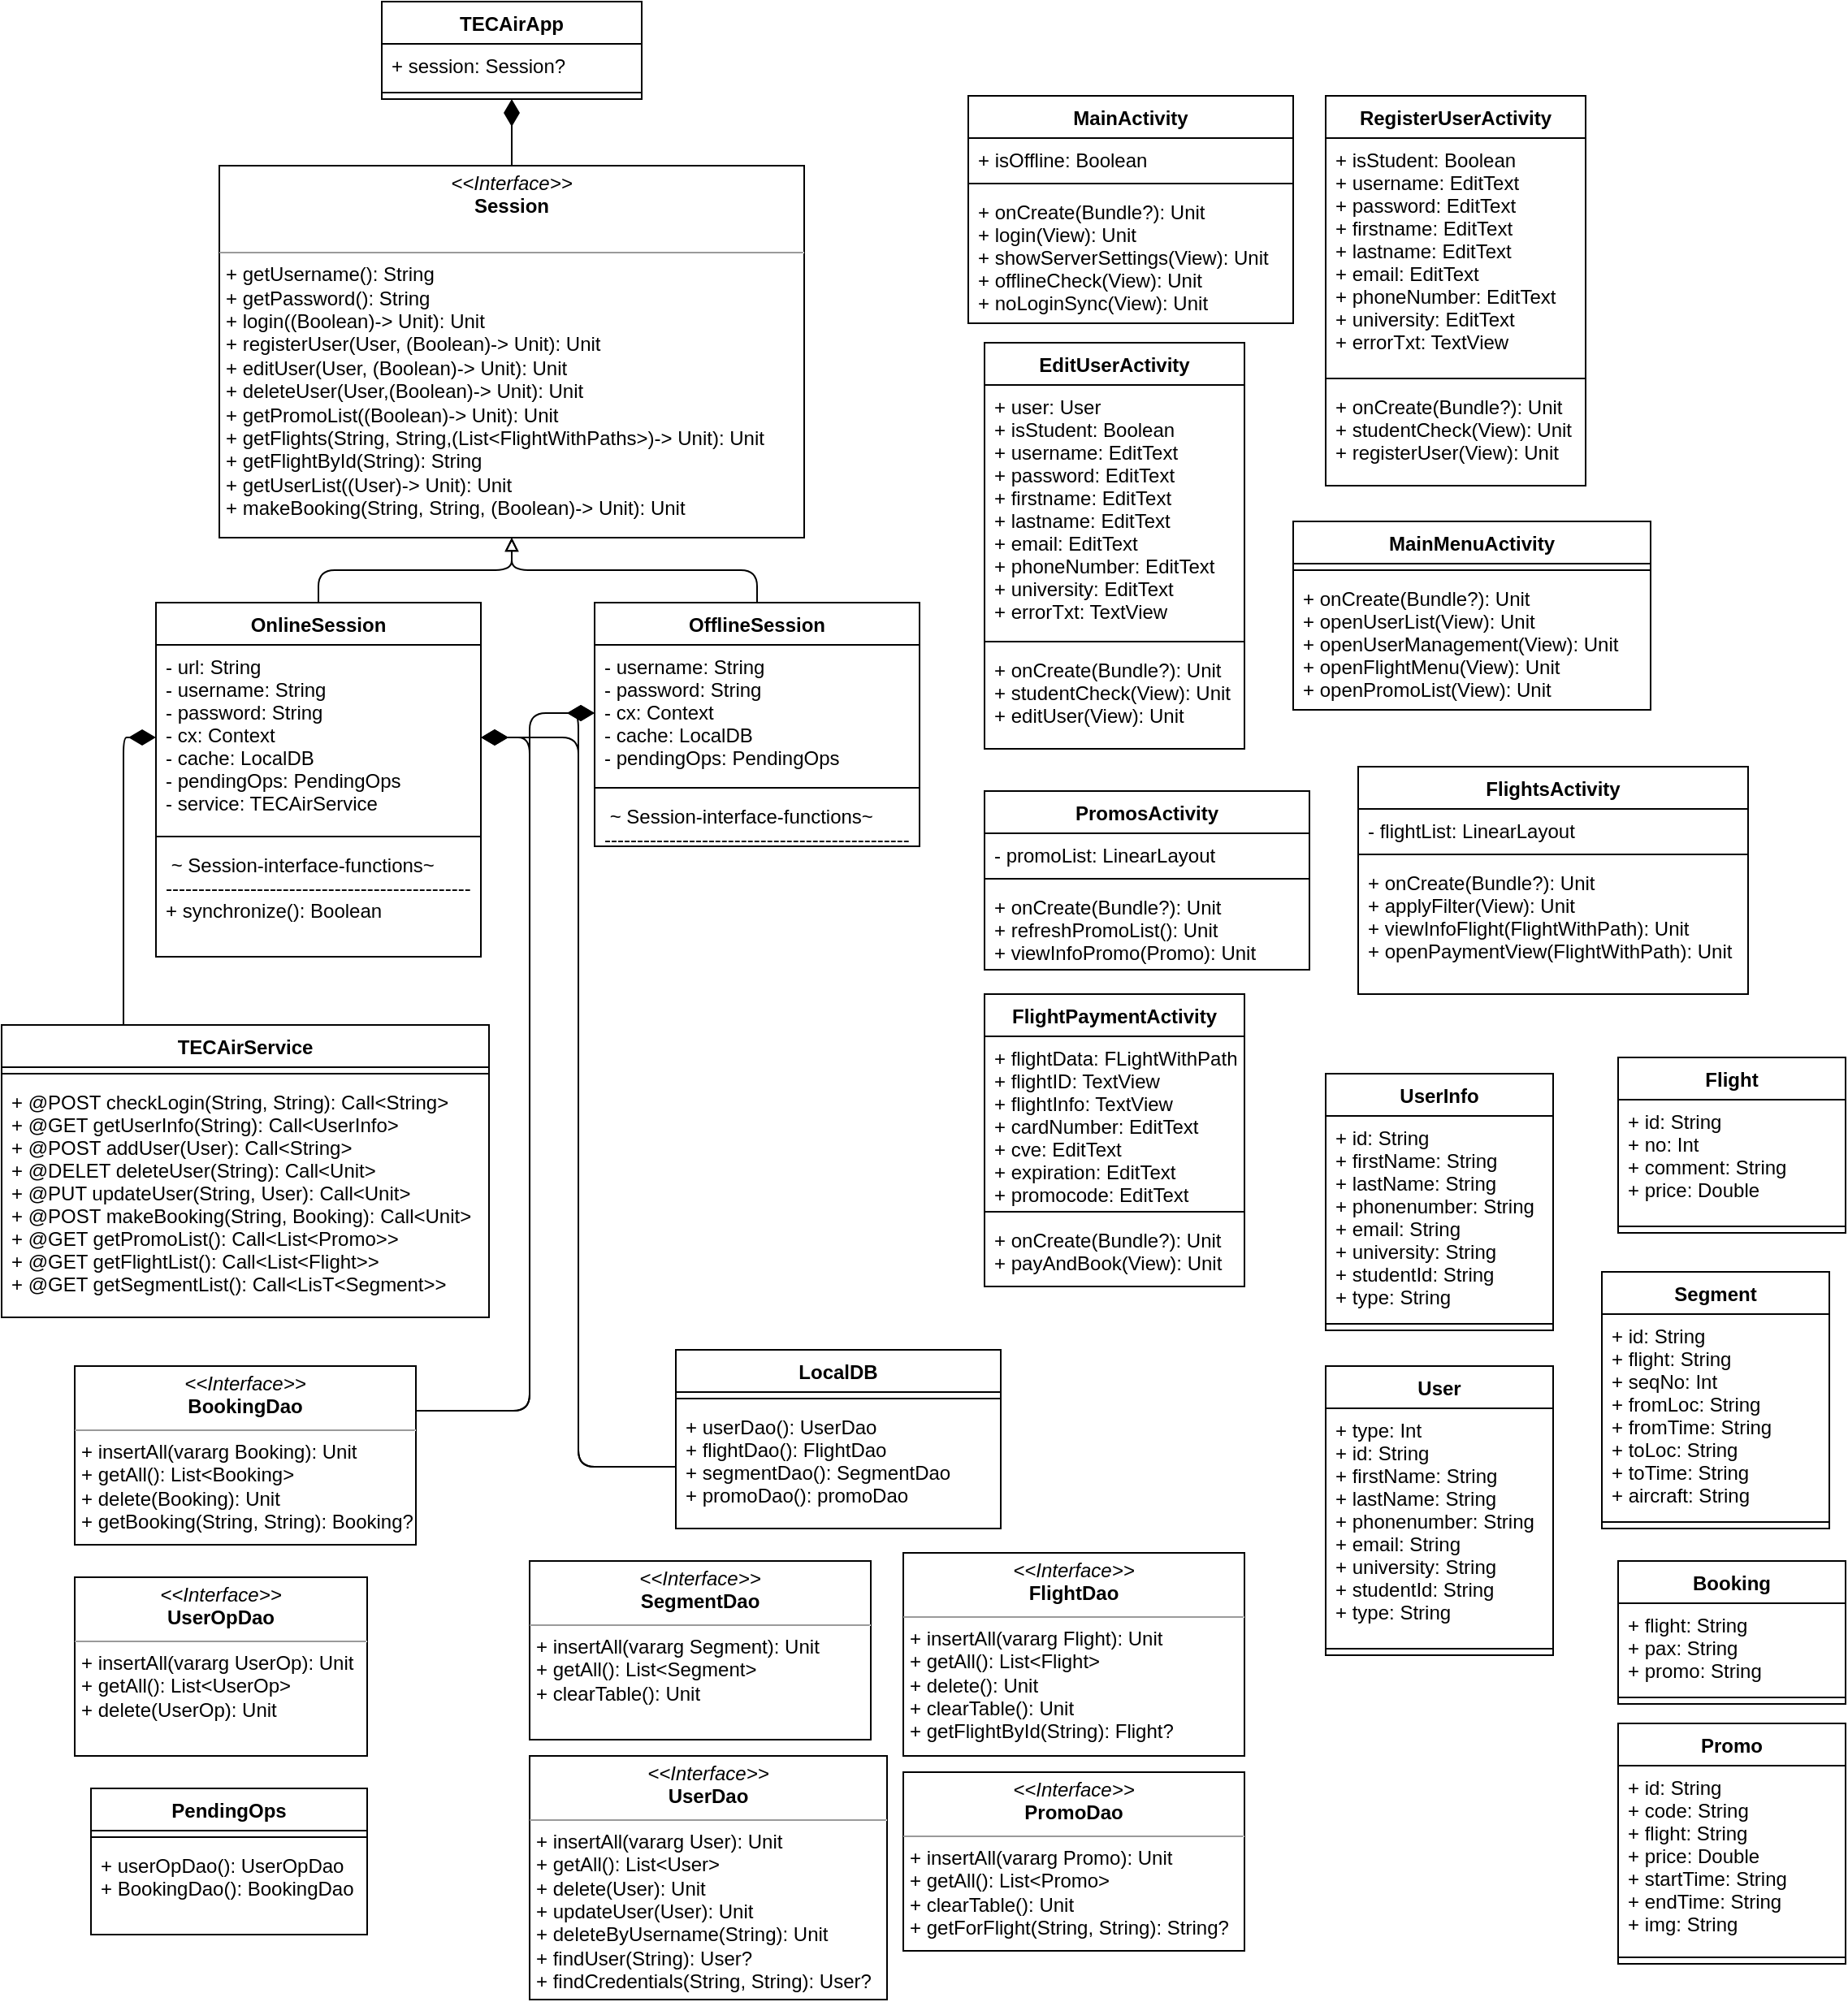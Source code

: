 <mxfile>
    <diagram id="_88kWPWqpQZZdhZzlxmD" name="Page-1">
        <mxGraphModel dx="1965" dy="1173" grid="1" gridSize="10" guides="1" tooltips="1" connect="1" arrows="1" fold="1" page="1" pageScale="1" pageWidth="850" pageHeight="1100" math="0" shadow="0">
            <root>
                <mxCell id="0"/>
                <mxCell id="1" parent="0"/>
                <mxCell id="114" style="edgeStyle=orthogonalEdgeStyle;html=1;exitX=0.5;exitY=0;exitDx=0;exitDy=0;entryX=0.5;entryY=1;entryDx=0;entryDy=0;endArrow=diamondThin;endFill=1;endSize=14;" edge="1" parent="1" source="3" target="44">
                    <mxGeometry relative="1" as="geometry"/>
                </mxCell>
                <mxCell id="3" value="&lt;p style=&quot;margin: 0px ; margin-top: 4px ; text-align: center&quot;&gt;&lt;i&gt;&amp;lt;&amp;lt;Interface&amp;gt;&amp;gt;&lt;/i&gt;&lt;br&gt;&lt;b&gt;Session&lt;/b&gt;&lt;/p&gt;&lt;p style=&quot;margin: 0px ; margin-left: 4px&quot;&gt;&lt;br&gt;&lt;/p&gt;&lt;hr size=&quot;1&quot;&gt;&lt;p style=&quot;margin: 0px ; margin-left: 4px&quot;&gt;+ getUsername(): String&lt;br&gt;+ getPassword(): String&lt;/p&gt;&lt;p style=&quot;margin: 0px ; margin-left: 4px&quot;&gt;+ login((Boolean)-&amp;gt; Unit): Unit&lt;br&gt;&lt;/p&gt;&lt;p style=&quot;margin: 0px ; margin-left: 4px&quot;&gt;+ registerUser(User, (Boolean)-&amp;gt; Unit): Unit&lt;/p&gt;&lt;p style=&quot;margin: 0px ; margin-left: 4px&quot;&gt;+ editUser(User, (Boolean)-&amp;gt; Unit): Unit&lt;br&gt;&lt;/p&gt;&lt;p style=&quot;margin: 0px ; margin-left: 4px&quot;&gt;+ deleteUser(User,(Boolean)-&amp;gt; Unit): Unit&lt;br&gt;&lt;/p&gt;&lt;p style=&quot;margin: 0px ; margin-left: 4px&quot;&gt;+ getPromoList((Boolean)-&amp;gt; Unit): Unit&lt;br&gt;&lt;/p&gt;&lt;p style=&quot;margin: 0px ; margin-left: 4px&quot;&gt;+ getFlights(String, String,(List&amp;lt;FlightWithPaths&amp;gt;)-&amp;gt; Unit): Unit&lt;br&gt;&lt;/p&gt;&lt;p style=&quot;margin: 0px ; margin-left: 4px&quot;&gt;+ getFlightById(String): String&lt;br&gt;&lt;/p&gt;&lt;p style=&quot;margin: 0px ; margin-left: 4px&quot;&gt;+ getUserList((User)-&amp;gt; Unit): Unit&lt;br&gt;&lt;/p&gt;&lt;p style=&quot;margin: 0px ; margin-left: 4px&quot;&gt;+ makeBooking(String, String, (Boolean)-&amp;gt; Unit): Unit&lt;/p&gt;" style="verticalAlign=top;align=left;overflow=fill;fontSize=12;fontFamily=Helvetica;html=1;" vertex="1" parent="1">
                    <mxGeometry x="249" y="191" width="360" height="229" as="geometry"/>
                </mxCell>
                <mxCell id="112" style="edgeStyle=orthogonalEdgeStyle;html=1;exitX=0.5;exitY=0;exitDx=0;exitDy=0;entryX=0.5;entryY=1;entryDx=0;entryDy=0;endArrow=block;endFill=0;" edge="1" parent="1" source="8" target="3">
                    <mxGeometry relative="1" as="geometry"/>
                </mxCell>
                <mxCell id="8" value="OnlineSession" style="swimlane;fontStyle=1;align=center;verticalAlign=top;childLayout=stackLayout;horizontal=1;startSize=26;horizontalStack=0;resizeParent=1;resizeParentMax=0;resizeLast=0;collapsible=1;marginBottom=0;" vertex="1" parent="1">
                    <mxGeometry x="210" y="460" width="200" height="218" as="geometry"/>
                </mxCell>
                <mxCell id="9" value="- url: String&#10;- username: String&#10;- password: String&#10;- cx: Context &#10;- cache: LocalDB&#10;- pendingOps: PendingOps&#10;- service: TECAirService" style="text;strokeColor=none;fillColor=none;align=left;verticalAlign=top;spacingLeft=4;spacingRight=4;overflow=hidden;rotatable=0;points=[[0,0.5],[1,0.5]];portConstraint=eastwest;" vertex="1" parent="8">
                    <mxGeometry y="26" width="200" height="114" as="geometry"/>
                </mxCell>
                <mxCell id="10" value="" style="line;strokeWidth=1;fillColor=none;align=left;verticalAlign=middle;spacingTop=-1;spacingLeft=3;spacingRight=3;rotatable=0;labelPosition=right;points=[];portConstraint=eastwest;" vertex="1" parent="8">
                    <mxGeometry y="140" width="200" height="8" as="geometry"/>
                </mxCell>
                <mxCell id="11" value=" ~ Session-interface-functions~&#10;----------------------------------------------- &#10;+ synchronize(): Boolean" style="text;strokeColor=none;fillColor=none;align=left;verticalAlign=top;spacingLeft=4;spacingRight=4;overflow=hidden;rotatable=0;points=[[0,0.5],[1,0.5]];portConstraint=eastwest;" vertex="1" parent="8">
                    <mxGeometry y="148" width="200" height="70" as="geometry"/>
                </mxCell>
                <mxCell id="113" style="edgeStyle=orthogonalEdgeStyle;html=1;exitX=0.5;exitY=0;exitDx=0;exitDy=0;entryX=0.5;entryY=1;entryDx=0;entryDy=0;endArrow=block;endFill=0;" edge="1" parent="1" source="12" target="3">
                    <mxGeometry relative="1" as="geometry"/>
                </mxCell>
                <mxCell id="12" value="OfflineSession" style="swimlane;fontStyle=1;align=center;verticalAlign=top;childLayout=stackLayout;horizontal=1;startSize=26;horizontalStack=0;resizeParent=1;resizeParentMax=0;resizeLast=0;collapsible=1;marginBottom=0;" vertex="1" parent="1">
                    <mxGeometry x="480" y="460" width="200" height="150" as="geometry"/>
                </mxCell>
                <mxCell id="13" value="- username: String&#10;- password: String&#10;- cx: Context &#10;- cache: LocalDB&#10;- pendingOps: PendingOps" style="text;strokeColor=none;fillColor=none;align=left;verticalAlign=top;spacingLeft=4;spacingRight=4;overflow=hidden;rotatable=0;points=[[0,0.5],[1,0.5]];portConstraint=eastwest;" vertex="1" parent="12">
                    <mxGeometry y="26" width="200" height="84" as="geometry"/>
                </mxCell>
                <mxCell id="14" value="" style="line;strokeWidth=1;fillColor=none;align=left;verticalAlign=middle;spacingTop=-1;spacingLeft=3;spacingRight=3;rotatable=0;labelPosition=right;points=[];portConstraint=eastwest;" vertex="1" parent="12">
                    <mxGeometry y="110" width="200" height="8" as="geometry"/>
                </mxCell>
                <mxCell id="15" value=" ~ Session-interface-functions~&#10;----------------------------------------------- " style="text;strokeColor=none;fillColor=none;align=left;verticalAlign=top;spacingLeft=4;spacingRight=4;overflow=hidden;rotatable=0;points=[[0,0.5],[1,0.5]];portConstraint=eastwest;" vertex="1" parent="12">
                    <mxGeometry y="118" width="200" height="32" as="geometry"/>
                </mxCell>
                <mxCell id="16" value="EditUserActivity" style="swimlane;fontStyle=1;align=center;verticalAlign=top;childLayout=stackLayout;horizontal=1;startSize=26;horizontalStack=0;resizeParent=1;resizeParentMax=0;resizeLast=0;collapsible=1;marginBottom=0;" vertex="1" parent="1">
                    <mxGeometry x="720" y="300" width="160" height="250" as="geometry"/>
                </mxCell>
                <mxCell id="17" value="+ user: User&#10;+ isStudent: Boolean&#10;+ username: EditText&#10;+ password: EditText&#10;+ firstname: EditText&#10;+ lastname: EditText&#10;+ email: EditText&#10;+ phoneNumber: EditText&#10;+ university: EditText&#10;+ errorTxt: TextView" style="text;strokeColor=none;fillColor=none;align=left;verticalAlign=top;spacingLeft=4;spacingRight=4;overflow=hidden;rotatable=0;points=[[0,0.5],[1,0.5]];portConstraint=eastwest;" vertex="1" parent="16">
                    <mxGeometry y="26" width="160" height="154" as="geometry"/>
                </mxCell>
                <mxCell id="18" value="" style="line;strokeWidth=1;fillColor=none;align=left;verticalAlign=middle;spacingTop=-1;spacingLeft=3;spacingRight=3;rotatable=0;labelPosition=right;points=[];portConstraint=eastwest;" vertex="1" parent="16">
                    <mxGeometry y="180" width="160" height="8" as="geometry"/>
                </mxCell>
                <mxCell id="19" value="+ onCreate(Bundle?): Unit&#10;+ studentCheck(View): Unit&#10;+ editUser(View): Unit" style="text;strokeColor=none;fillColor=none;align=left;verticalAlign=top;spacingLeft=4;spacingRight=4;overflow=hidden;rotatable=0;points=[[0,0.5],[1,0.5]];portConstraint=eastwest;" vertex="1" parent="16">
                    <mxGeometry y="188" width="160" height="62" as="geometry"/>
                </mxCell>
                <mxCell id="20" value="RegisterUserActivity" style="swimlane;fontStyle=1;align=center;verticalAlign=top;childLayout=stackLayout;horizontal=1;startSize=26;horizontalStack=0;resizeParent=1;resizeParentMax=0;resizeLast=0;collapsible=1;marginBottom=0;" vertex="1" parent="1">
                    <mxGeometry x="930" y="148" width="160" height="240" as="geometry"/>
                </mxCell>
                <mxCell id="21" value="+ isStudent: Boolean&#10;+ username: EditText&#10;+ password: EditText&#10;+ firstname: EditText&#10;+ lastname: EditText&#10;+ email: EditText&#10;+ phoneNumber: EditText&#10;+ university: EditText&#10;+ errorTxt: TextView" style="text;strokeColor=none;fillColor=none;align=left;verticalAlign=top;spacingLeft=4;spacingRight=4;overflow=hidden;rotatable=0;points=[[0,0.5],[1,0.5]];portConstraint=eastwest;" vertex="1" parent="20">
                    <mxGeometry y="26" width="160" height="144" as="geometry"/>
                </mxCell>
                <mxCell id="22" value="" style="line;strokeWidth=1;fillColor=none;align=left;verticalAlign=middle;spacingTop=-1;spacingLeft=3;spacingRight=3;rotatable=0;labelPosition=right;points=[];portConstraint=eastwest;" vertex="1" parent="20">
                    <mxGeometry y="170" width="160" height="8" as="geometry"/>
                </mxCell>
                <mxCell id="23" value="+ onCreate(Bundle?): Unit&#10;+ studentCheck(View): Unit&#10;+ registerUser(View): Unit" style="text;strokeColor=none;fillColor=none;align=left;verticalAlign=top;spacingLeft=4;spacingRight=4;overflow=hidden;rotatable=0;points=[[0,0.5],[1,0.5]];portConstraint=eastwest;" vertex="1" parent="20">
                    <mxGeometry y="178" width="160" height="62" as="geometry"/>
                </mxCell>
                <mxCell id="24" value="MainActivity" style="swimlane;fontStyle=1;align=center;verticalAlign=top;childLayout=stackLayout;horizontal=1;startSize=26;horizontalStack=0;resizeParent=1;resizeParentMax=0;resizeLast=0;collapsible=1;marginBottom=0;" vertex="1" parent="1">
                    <mxGeometry x="710" y="148" width="200" height="140" as="geometry"/>
                </mxCell>
                <mxCell id="25" value="+ isOffline: Boolean" style="text;strokeColor=none;fillColor=none;align=left;verticalAlign=top;spacingLeft=4;spacingRight=4;overflow=hidden;rotatable=0;points=[[0,0.5],[1,0.5]];portConstraint=eastwest;" vertex="1" parent="24">
                    <mxGeometry y="26" width="200" height="24" as="geometry"/>
                </mxCell>
                <mxCell id="26" value="" style="line;strokeWidth=1;fillColor=none;align=left;verticalAlign=middle;spacingTop=-1;spacingLeft=3;spacingRight=3;rotatable=0;labelPosition=right;points=[];portConstraint=eastwest;" vertex="1" parent="24">
                    <mxGeometry y="50" width="200" height="8" as="geometry"/>
                </mxCell>
                <mxCell id="27" value="+ onCreate(Bundle?): Unit&#10;+ login(View): Unit&#10;+ showServerSettings(View): Unit&#10;+ offlineCheck(View): Unit&#10;+ noLoginSync(View): Unit" style="text;strokeColor=none;fillColor=none;align=left;verticalAlign=top;spacingLeft=4;spacingRight=4;overflow=hidden;rotatable=0;points=[[0,0.5],[1,0.5]];portConstraint=eastwest;" vertex="1" parent="24">
                    <mxGeometry y="58" width="200" height="82" as="geometry"/>
                </mxCell>
                <mxCell id="28" value="MainMenuActivity" style="swimlane;fontStyle=1;align=center;verticalAlign=top;childLayout=stackLayout;horizontal=1;startSize=26;horizontalStack=0;resizeParent=1;resizeParentMax=0;resizeLast=0;collapsible=1;marginBottom=0;" vertex="1" parent="1">
                    <mxGeometry x="910" y="410" width="220" height="116" as="geometry"/>
                </mxCell>
                <mxCell id="30" value="" style="line;strokeWidth=1;fillColor=none;align=left;verticalAlign=middle;spacingTop=-1;spacingLeft=3;spacingRight=3;rotatable=0;labelPosition=right;points=[];portConstraint=eastwest;" vertex="1" parent="28">
                    <mxGeometry y="26" width="220" height="8" as="geometry"/>
                </mxCell>
                <mxCell id="31" value="+ onCreate(Bundle?): Unit&#10;+ openUserList(View): Unit&#10;+ openUserManagement(View): Unit&#10;+ openFlightMenu(View): Unit&#10;+ openPromoList(View): Unit" style="text;strokeColor=none;fillColor=none;align=left;verticalAlign=top;spacingLeft=4;spacingRight=4;overflow=hidden;rotatable=0;points=[[0,0.5],[1,0.5]];portConstraint=eastwest;" vertex="1" parent="28">
                    <mxGeometry y="34" width="220" height="82" as="geometry"/>
                </mxCell>
                <mxCell id="32" value="PromosActivity" style="swimlane;fontStyle=1;align=center;verticalAlign=top;childLayout=stackLayout;horizontal=1;startSize=26;horizontalStack=0;resizeParent=1;resizeParentMax=0;resizeLast=0;collapsible=1;marginBottom=0;" vertex="1" parent="1">
                    <mxGeometry x="720" y="576" width="200" height="110" as="geometry"/>
                </mxCell>
                <mxCell id="33" value="- promoList: LinearLayout" style="text;strokeColor=none;fillColor=none;align=left;verticalAlign=top;spacingLeft=4;spacingRight=4;overflow=hidden;rotatable=0;points=[[0,0.5],[1,0.5]];portConstraint=eastwest;" vertex="1" parent="32">
                    <mxGeometry y="26" width="200" height="24" as="geometry"/>
                </mxCell>
                <mxCell id="34" value="" style="line;strokeWidth=1;fillColor=none;align=left;verticalAlign=middle;spacingTop=-1;spacingLeft=3;spacingRight=3;rotatable=0;labelPosition=right;points=[];portConstraint=eastwest;" vertex="1" parent="32">
                    <mxGeometry y="50" width="200" height="8" as="geometry"/>
                </mxCell>
                <mxCell id="35" value="+ onCreate(Bundle?): Unit&#10;+ refreshPromoList(): Unit&#10;+ viewInfoPromo(Promo): Unit&#10;" style="text;strokeColor=none;fillColor=none;align=left;verticalAlign=top;spacingLeft=4;spacingRight=4;overflow=hidden;rotatable=0;points=[[0,0.5],[1,0.5]];portConstraint=eastwest;" vertex="1" parent="32">
                    <mxGeometry y="58" width="200" height="52" as="geometry"/>
                </mxCell>
                <mxCell id="36" value="FlightsActivity" style="swimlane;fontStyle=1;align=center;verticalAlign=top;childLayout=stackLayout;horizontal=1;startSize=26;horizontalStack=0;resizeParent=1;resizeParentMax=0;resizeLast=0;collapsible=1;marginBottom=0;" vertex="1" parent="1">
                    <mxGeometry x="950" y="561" width="240" height="140" as="geometry"/>
                </mxCell>
                <mxCell id="37" value="- flightList: LinearLayout" style="text;strokeColor=none;fillColor=none;align=left;verticalAlign=top;spacingLeft=4;spacingRight=4;overflow=hidden;rotatable=0;points=[[0,0.5],[1,0.5]];portConstraint=eastwest;" vertex="1" parent="36">
                    <mxGeometry y="26" width="240" height="24" as="geometry"/>
                </mxCell>
                <mxCell id="38" value="" style="line;strokeWidth=1;fillColor=none;align=left;verticalAlign=middle;spacingTop=-1;spacingLeft=3;spacingRight=3;rotatable=0;labelPosition=right;points=[];portConstraint=eastwest;" vertex="1" parent="36">
                    <mxGeometry y="50" width="240" height="8" as="geometry"/>
                </mxCell>
                <mxCell id="39" value="+ onCreate(Bundle?): Unit&#10;+ applyFilter(View): Unit&#10;+ viewInfoFlight(FlightWithPath): Unit&#10;+ openPaymentView(FlightWithPath): Unit&#10;" style="text;strokeColor=none;fillColor=none;align=left;verticalAlign=top;spacingLeft=4;spacingRight=4;overflow=hidden;rotatable=0;points=[[0,0.5],[1,0.5]];portConstraint=eastwest;" vertex="1" parent="36">
                    <mxGeometry y="58" width="240" height="82" as="geometry"/>
                </mxCell>
                <mxCell id="40" value="FlightPaymentActivity" style="swimlane;fontStyle=1;align=center;verticalAlign=top;childLayout=stackLayout;horizontal=1;startSize=26;horizontalStack=0;resizeParent=1;resizeParentMax=0;resizeLast=0;collapsible=1;marginBottom=0;" vertex="1" parent="1">
                    <mxGeometry x="720" y="701" width="160" height="180" as="geometry"/>
                </mxCell>
                <mxCell id="41" value="+ flightData: FLightWithPath &#10;+ flightID: TextView&#10;+ flightInfo: TextView&#10;+ cardNumber: EditText&#10;+ cve: EditText&#10;+ expiration: EditText&#10;+ promocode: EditText" style="text;strokeColor=none;fillColor=none;align=left;verticalAlign=top;spacingLeft=4;spacingRight=4;overflow=hidden;rotatable=0;points=[[0,0.5],[1,0.5]];portConstraint=eastwest;" vertex="1" parent="40">
                    <mxGeometry y="26" width="160" height="104" as="geometry"/>
                </mxCell>
                <mxCell id="42" value="" style="line;strokeWidth=1;fillColor=none;align=left;verticalAlign=middle;spacingTop=-1;spacingLeft=3;spacingRight=3;rotatable=0;labelPosition=right;points=[];portConstraint=eastwest;" vertex="1" parent="40">
                    <mxGeometry y="130" width="160" height="8" as="geometry"/>
                </mxCell>
                <mxCell id="43" value="+ onCreate(Bundle?): Unit&#10;+ payAndBook(View): Unit" style="text;strokeColor=none;fillColor=none;align=left;verticalAlign=top;spacingLeft=4;spacingRight=4;overflow=hidden;rotatable=0;points=[[0,0.5],[1,0.5]];portConstraint=eastwest;" vertex="1" parent="40">
                    <mxGeometry y="138" width="160" height="42" as="geometry"/>
                </mxCell>
                <mxCell id="44" value="TECAirApp" style="swimlane;fontStyle=1;align=center;verticalAlign=top;childLayout=stackLayout;horizontal=1;startSize=26;horizontalStack=0;resizeParent=1;resizeParentMax=0;resizeLast=0;collapsible=1;marginBottom=0;" vertex="1" parent="1">
                    <mxGeometry x="349" y="90" width="160" height="60" as="geometry"/>
                </mxCell>
                <mxCell id="45" value="+ session: Session?" style="text;strokeColor=none;fillColor=none;align=left;verticalAlign=top;spacingLeft=4;spacingRight=4;overflow=hidden;rotatable=0;points=[[0,0.5],[1,0.5]];portConstraint=eastwest;" vertex="1" parent="44">
                    <mxGeometry y="26" width="160" height="26" as="geometry"/>
                </mxCell>
                <mxCell id="46" value="" style="line;strokeWidth=1;fillColor=none;align=left;verticalAlign=middle;spacingTop=-1;spacingLeft=3;spacingRight=3;rotatable=0;labelPosition=right;points=[];portConstraint=eastwest;" vertex="1" parent="44">
                    <mxGeometry y="52" width="160" height="8" as="geometry"/>
                </mxCell>
                <mxCell id="117" style="edgeStyle=orthogonalEdgeStyle;html=1;exitX=0.25;exitY=0;exitDx=0;exitDy=0;entryX=0;entryY=0.5;entryDx=0;entryDy=0;endArrow=diamondThin;endFill=1;endSize=14;" edge="1" parent="1" source="48" target="9">
                    <mxGeometry relative="1" as="geometry"/>
                </mxCell>
                <mxCell id="48" value="TECAirService" style="swimlane;fontStyle=1;align=center;verticalAlign=top;childLayout=stackLayout;horizontal=1;startSize=26;horizontalStack=0;resizeParent=1;resizeParentMax=0;resizeLast=0;collapsible=1;marginBottom=0;" vertex="1" parent="1">
                    <mxGeometry x="115" y="720" width="300" height="180" as="geometry"/>
                </mxCell>
                <mxCell id="50" value="" style="line;strokeWidth=1;fillColor=none;align=left;verticalAlign=middle;spacingTop=-1;spacingLeft=3;spacingRight=3;rotatable=0;labelPosition=right;points=[];portConstraint=eastwest;" vertex="1" parent="48">
                    <mxGeometry y="26" width="300" height="8" as="geometry"/>
                </mxCell>
                <mxCell id="51" value="+ @POST checkLogin(String, String): Call&lt;String&gt;&#10;+ @GET getUserInfo(String): Call&lt;UserInfo&gt;&#10;+ @POST addUser(User): Call&lt;String&gt;&#10;+ @DELET deleteUser(String): Call&lt;Unit&gt;&#10;+ @PUT updateUser(String, User): Call&lt;Unit&gt;&#10;+ @POST makeBooking(String, Booking): Call&lt;Unit&gt;&#10;+ @GET getPromoList(): Call&lt;List&lt;Promo&gt;&gt;&#10;+ @GET getFlightList(): Call&lt;List&lt;Flight&gt;&gt;&#10;+ @GET getSegmentList(): Call&lt;LisT&lt;Segment&gt;&gt;&#10;" style="text;strokeColor=none;fillColor=none;align=left;verticalAlign=top;spacingLeft=4;spacingRight=4;overflow=hidden;rotatable=0;points=[[0,0.5],[1,0.5]];portConstraint=eastwest;" vertex="1" parent="48">
                    <mxGeometry y="34" width="300" height="146" as="geometry"/>
                </mxCell>
                <mxCell id="60" value="UserInfo" style="swimlane;fontStyle=1;align=center;verticalAlign=top;childLayout=stackLayout;horizontal=1;startSize=26;horizontalStack=0;resizeParent=1;resizeParentMax=0;resizeLast=0;collapsible=1;marginBottom=0;" vertex="1" parent="1">
                    <mxGeometry x="930" y="750" width="140" height="158" as="geometry"/>
                </mxCell>
                <mxCell id="61" value="+ id: String&#10;+ firstName: String&#10;+ lastName: String&#10;+ phonenumber: String&#10;+ email: String&#10;+ university: String&#10;+ studentId: String&#10;+ type: String" style="text;strokeColor=none;fillColor=none;align=left;verticalAlign=top;spacingLeft=4;spacingRight=4;overflow=hidden;rotatable=0;points=[[0,0.5],[1,0.5]];portConstraint=eastwest;" vertex="1" parent="60">
                    <mxGeometry y="26" width="140" height="124" as="geometry"/>
                </mxCell>
                <mxCell id="62" value="" style="line;strokeWidth=1;fillColor=none;align=left;verticalAlign=middle;spacingTop=-1;spacingLeft=3;spacingRight=3;rotatable=0;labelPosition=right;points=[];portConstraint=eastwest;" vertex="1" parent="60">
                    <mxGeometry y="150" width="140" height="8" as="geometry"/>
                </mxCell>
                <mxCell id="64" value="User" style="swimlane;fontStyle=1;align=center;verticalAlign=top;childLayout=stackLayout;horizontal=1;startSize=26;horizontalStack=0;resizeParent=1;resizeParentMax=0;resizeLast=0;collapsible=1;marginBottom=0;" vertex="1" parent="1">
                    <mxGeometry x="930" y="930" width="140" height="178" as="geometry"/>
                </mxCell>
                <mxCell id="65" value="+ type: Int&#10;+ id: String&#10;+ firstName: String&#10;+ lastName: String&#10;+ phonenumber: String&#10;+ email: String&#10;+ university: String&#10;+ studentId: String&#10;+ type: String" style="text;strokeColor=none;fillColor=none;align=left;verticalAlign=top;spacingLeft=4;spacingRight=4;overflow=hidden;rotatable=0;points=[[0,0.5],[1,0.5]];portConstraint=eastwest;" vertex="1" parent="64">
                    <mxGeometry y="26" width="140" height="144" as="geometry"/>
                </mxCell>
                <mxCell id="66" value="" style="line;strokeWidth=1;fillColor=none;align=left;verticalAlign=middle;spacingTop=-1;spacingLeft=3;spacingRight=3;rotatable=0;labelPosition=right;points=[];portConstraint=eastwest;" vertex="1" parent="64">
                    <mxGeometry y="170" width="140" height="8" as="geometry"/>
                </mxCell>
                <mxCell id="67" value="Flight" style="swimlane;fontStyle=1;align=center;verticalAlign=top;childLayout=stackLayout;horizontal=1;startSize=26;horizontalStack=0;resizeParent=1;resizeParentMax=0;resizeLast=0;collapsible=1;marginBottom=0;" vertex="1" parent="1">
                    <mxGeometry x="1110" y="740" width="140" height="108" as="geometry"/>
                </mxCell>
                <mxCell id="68" value="+ id: String&#10;+ no: Int&#10;+ comment: String&#10;+ price: Double&#10;" style="text;strokeColor=none;fillColor=none;align=left;verticalAlign=top;spacingLeft=4;spacingRight=4;overflow=hidden;rotatable=0;points=[[0,0.5],[1,0.5]];portConstraint=eastwest;" vertex="1" parent="67">
                    <mxGeometry y="26" width="140" height="74" as="geometry"/>
                </mxCell>
                <mxCell id="69" value="" style="line;strokeWidth=1;fillColor=none;align=left;verticalAlign=middle;spacingTop=-1;spacingLeft=3;spacingRight=3;rotatable=0;labelPosition=right;points=[];portConstraint=eastwest;" vertex="1" parent="67">
                    <mxGeometry y="100" width="140" height="8" as="geometry"/>
                </mxCell>
                <mxCell id="70" value="Segment" style="swimlane;fontStyle=1;align=center;verticalAlign=top;childLayout=stackLayout;horizontal=1;startSize=26;horizontalStack=0;resizeParent=1;resizeParentMax=0;resizeLast=0;collapsible=1;marginBottom=0;" vertex="1" parent="1">
                    <mxGeometry x="1100" y="872" width="140" height="158" as="geometry"/>
                </mxCell>
                <mxCell id="71" value="+ id: String&#10;+ flight: String&#10;+ seqNo: Int&#10;+ fromLoc: String&#10;+ fromTime: String&#10;+ toLoc: String&#10;+ toTime: String&#10;+ aircraft: String&#10;" style="text;strokeColor=none;fillColor=none;align=left;verticalAlign=top;spacingLeft=4;spacingRight=4;overflow=hidden;rotatable=0;points=[[0,0.5],[1,0.5]];portConstraint=eastwest;" vertex="1" parent="70">
                    <mxGeometry y="26" width="140" height="124" as="geometry"/>
                </mxCell>
                <mxCell id="72" value="" style="line;strokeWidth=1;fillColor=none;align=left;verticalAlign=middle;spacingTop=-1;spacingLeft=3;spacingRight=3;rotatable=0;labelPosition=right;points=[];portConstraint=eastwest;" vertex="1" parent="70">
                    <mxGeometry y="150" width="140" height="8" as="geometry"/>
                </mxCell>
                <mxCell id="73" value="Booking" style="swimlane;fontStyle=1;align=center;verticalAlign=top;childLayout=stackLayout;horizontal=1;startSize=26;horizontalStack=0;resizeParent=1;resizeParentMax=0;resizeLast=0;collapsible=1;marginBottom=0;" vertex="1" parent="1">
                    <mxGeometry x="1110" y="1050" width="140" height="88" as="geometry"/>
                </mxCell>
                <mxCell id="74" value="+ flight: String&#10;+ pax: String&#10;+ promo: String&#10;" style="text;strokeColor=none;fillColor=none;align=left;verticalAlign=top;spacingLeft=4;spacingRight=4;overflow=hidden;rotatable=0;points=[[0,0.5],[1,0.5]];portConstraint=eastwest;" vertex="1" parent="73">
                    <mxGeometry y="26" width="140" height="54" as="geometry"/>
                </mxCell>
                <mxCell id="75" value="" style="line;strokeWidth=1;fillColor=none;align=left;verticalAlign=middle;spacingTop=-1;spacingLeft=3;spacingRight=3;rotatable=0;labelPosition=right;points=[];portConstraint=eastwest;" vertex="1" parent="73">
                    <mxGeometry y="80" width="140" height="8" as="geometry"/>
                </mxCell>
                <mxCell id="76" value="Promo" style="swimlane;fontStyle=1;align=center;verticalAlign=top;childLayout=stackLayout;horizontal=1;startSize=26;horizontalStack=0;resizeParent=1;resizeParentMax=0;resizeLast=0;collapsible=1;marginBottom=0;" vertex="1" parent="1">
                    <mxGeometry x="1110" y="1150" width="140" height="148" as="geometry"/>
                </mxCell>
                <mxCell id="77" value="+ id: String&#10;+ code: String&#10;+ flight: String&#10;+ price: Double&#10;+ startTime: String&#10;+ endTime: String&#10;+ img: String" style="text;strokeColor=none;fillColor=none;align=left;verticalAlign=top;spacingLeft=4;spacingRight=4;overflow=hidden;rotatable=0;points=[[0,0.5],[1,0.5]];portConstraint=eastwest;" vertex="1" parent="76">
                    <mxGeometry y="26" width="140" height="114" as="geometry"/>
                </mxCell>
                <mxCell id="78" value="" style="line;strokeWidth=1;fillColor=none;align=left;verticalAlign=middle;spacingTop=-1;spacingLeft=3;spacingRight=3;rotatable=0;labelPosition=right;points=[];portConstraint=eastwest;" vertex="1" parent="76">
                    <mxGeometry y="140" width="140" height="8" as="geometry"/>
                </mxCell>
                <mxCell id="79" value="LocalDB" style="swimlane;fontStyle=1;align=center;verticalAlign=top;childLayout=stackLayout;horizontal=1;startSize=26;horizontalStack=0;resizeParent=1;resizeParentMax=0;resizeLast=0;collapsible=1;marginBottom=0;" vertex="1" parent="1">
                    <mxGeometry x="530" y="920" width="200" height="110" as="geometry"/>
                </mxCell>
                <mxCell id="81" value="" style="line;strokeWidth=1;fillColor=none;align=left;verticalAlign=middle;spacingTop=-1;spacingLeft=3;spacingRight=3;rotatable=0;labelPosition=right;points=[];portConstraint=eastwest;" vertex="1" parent="79">
                    <mxGeometry y="26" width="200" height="8" as="geometry"/>
                </mxCell>
                <mxCell id="82" value="+ userDao(): UserDao&#10;+ flightDao(): FlightDao&#10;+ segmentDao(): SegmentDao&#10;+ promoDao(): promoDao" style="text;strokeColor=none;fillColor=none;align=left;verticalAlign=top;spacingLeft=4;spacingRight=4;overflow=hidden;rotatable=0;points=[[0,0.5],[1,0.5]];portConstraint=eastwest;" vertex="1" parent="79">
                    <mxGeometry y="34" width="200" height="76" as="geometry"/>
                </mxCell>
                <mxCell id="83" value="PendingOps" style="swimlane;fontStyle=1;align=center;verticalAlign=top;childLayout=stackLayout;horizontal=1;startSize=26;horizontalStack=0;resizeParent=1;resizeParentMax=0;resizeLast=0;collapsible=1;marginBottom=0;" vertex="1" parent="1">
                    <mxGeometry x="170" y="1190" width="170" height="90" as="geometry"/>
                </mxCell>
                <mxCell id="85" value="" style="line;strokeWidth=1;fillColor=none;align=left;verticalAlign=middle;spacingTop=-1;spacingLeft=3;spacingRight=3;rotatable=0;labelPosition=right;points=[];portConstraint=eastwest;" vertex="1" parent="83">
                    <mxGeometry y="26" width="170" height="8" as="geometry"/>
                </mxCell>
                <mxCell id="86" value="+ userOpDao(): UserOpDao&#10;+ BookingDao(): BookingDao" style="text;strokeColor=none;fillColor=none;align=left;verticalAlign=top;spacingLeft=4;spacingRight=4;overflow=hidden;rotatable=0;points=[[0,0.5],[1,0.5]];portConstraint=eastwest;" vertex="1" parent="83">
                    <mxGeometry y="34" width="170" height="56" as="geometry"/>
                </mxCell>
                <mxCell id="105" value="&lt;p style=&quot;margin: 0px ; margin-top: 4px ; text-align: center&quot;&gt;&lt;i&gt;&amp;lt;&amp;lt;Interface&amp;gt;&amp;gt;&lt;/i&gt;&lt;br&gt;&lt;span style=&quot;font-weight: 700&quot;&gt;UserOpDao&lt;/span&gt;&lt;br&gt;&lt;/p&gt;&lt;hr size=&quot;1&quot;&gt;&lt;p style=&quot;margin: 0px ; margin-left: 4px&quot;&gt;+ insertAll(vararg UserOp): Unit&amp;nbsp;&lt;br style=&quot;padding: 0px ; margin: 0px&quot;&gt;+ getAll(): List&amp;lt;UserOp&amp;gt;&lt;br style=&quot;padding: 0px ; margin: 0px&quot;&gt;+ delete(UserOp): Unit&lt;br&gt;&lt;/p&gt;" style="verticalAlign=top;align=left;overflow=fill;fontSize=12;fontFamily=Helvetica;html=1;" vertex="1" parent="1">
                    <mxGeometry x="160" y="1060" width="180" height="110" as="geometry"/>
                </mxCell>
                <mxCell id="118" style="edgeStyle=orthogonalEdgeStyle;html=1;exitX=1;exitY=0.25;exitDx=0;exitDy=0;entryX=1;entryY=0.5;entryDx=0;entryDy=0;endArrow=diamondThin;endFill=1;endSize=14;" edge="1" parent="1" source="111" target="9">
                    <mxGeometry relative="1" as="geometry">
                        <Array as="points">
                            <mxPoint x="440" y="957"/>
                            <mxPoint x="440" y="543"/>
                        </Array>
                    </mxGeometry>
                </mxCell>
                <mxCell id="119" style="edgeStyle=orthogonalEdgeStyle;html=1;exitX=1;exitY=0.25;exitDx=0;exitDy=0;entryX=0;entryY=0.5;entryDx=0;entryDy=0;endArrow=diamondThin;endFill=1;endSize=14;" edge="1" parent="1" source="111" target="13">
                    <mxGeometry relative="1" as="geometry">
                        <Array as="points">
                            <mxPoint x="440" y="957"/>
                            <mxPoint x="440" y="528"/>
                        </Array>
                    </mxGeometry>
                </mxCell>
                <mxCell id="111" value="&lt;p style=&quot;margin: 0px ; margin-top: 4px ; text-align: center&quot;&gt;&lt;i&gt;&amp;lt;&amp;lt;Interface&amp;gt;&amp;gt;&lt;/i&gt;&lt;br&gt;&lt;span style=&quot;font-weight: 700&quot;&gt;BookingDao&lt;/span&gt;&lt;br&gt;&lt;/p&gt;&lt;hr size=&quot;1&quot;&gt;&lt;p style=&quot;margin: 0px ; margin-left: 4px&quot;&gt;+ insertAll(vararg Booking): Unit&amp;nbsp;&lt;br style=&quot;padding: 0px ; margin: 0px&quot;&gt;+ getAll(): List&amp;lt;Booking&amp;gt;&lt;br style=&quot;padding: 0px ; margin: 0px&quot;&gt;+ delete(Booking): Unit&lt;br style=&quot;padding: 0px ; margin: 0px&quot;&gt;+ getBooking(String, String): Booking?&lt;br&gt;&lt;/p&gt;" style="verticalAlign=top;align=left;overflow=fill;fontSize=12;fontFamily=Helvetica;html=1;" vertex="1" parent="1">
                    <mxGeometry x="160" y="930" width="210" height="110" as="geometry"/>
                </mxCell>
                <mxCell id="120" style="edgeStyle=orthogonalEdgeStyle;html=1;exitX=0;exitY=0.5;exitDx=0;exitDy=0;entryX=0;entryY=0.5;entryDx=0;entryDy=0;endArrow=diamondThin;endFill=1;endSize=14;" edge="1" parent="1" source="82" target="13">
                    <mxGeometry relative="1" as="geometry"/>
                </mxCell>
                <mxCell id="121" style="edgeStyle=orthogonalEdgeStyle;html=1;exitX=0;exitY=0.5;exitDx=0;exitDy=0;endArrow=diamondThin;endFill=1;endSize=14;" edge="1" parent="1" source="82" target="9">
                    <mxGeometry relative="1" as="geometry"/>
                </mxCell>
                <mxCell id="122" value="&lt;p style=&quot;margin: 0px ; margin-top: 4px ; text-align: center&quot;&gt;&lt;i&gt;&amp;lt;&amp;lt;Interface&amp;gt;&amp;gt;&lt;/i&gt;&lt;br&gt;&lt;span style=&quot;font-weight: 700&quot;&gt;SegmentDao&lt;/span&gt;&lt;br&gt;&lt;/p&gt;&lt;hr size=&quot;1&quot;&gt;&lt;p style=&quot;margin: 0px ; margin-left: 4px&quot;&gt;+ insertAll(vararg Segment): Unit&amp;nbsp;&lt;br style=&quot;padding: 0px ; margin: 0px&quot;&gt;+ getAll(): List&amp;lt;Segment&amp;gt;&lt;br style=&quot;padding: 0px ; margin: 0px&quot;&gt;+ clearTable(): Unit&lt;br&gt;&lt;/p&gt;" style="verticalAlign=top;align=left;overflow=fill;fontSize=12;fontFamily=Helvetica;html=1;" vertex="1" parent="1">
                    <mxGeometry x="440" y="1050" width="210" height="110" as="geometry"/>
                </mxCell>
                <mxCell id="123" value="&lt;p style=&quot;margin: 0px ; margin-top: 4px ; text-align: center&quot;&gt;&lt;i&gt;&amp;lt;&amp;lt;Interface&amp;gt;&amp;gt;&lt;/i&gt;&lt;br&gt;&lt;span style=&quot;font-weight: 700&quot;&gt;UserDao&lt;/span&gt;&lt;br&gt;&lt;/p&gt;&lt;hr size=&quot;1&quot;&gt;&lt;p style=&quot;margin: 0px ; margin-left: 4px&quot;&gt;+ insertAll(vararg User): Unit&amp;nbsp;&lt;br style=&quot;padding: 0px ; margin: 0px&quot;&gt;+ getAll(): List&amp;lt;User&amp;gt;&lt;br style=&quot;padding: 0px ; margin: 0px&quot;&gt;+ delete(User): Unit&lt;br style=&quot;padding: 0px ; margin: 0px&quot;&gt;+ updateUser(User): Unit&lt;br style=&quot;padding: 0px ; margin: 0px&quot;&gt;+ deleteByUsername(String): Unit&lt;br style=&quot;padding: 0px ; margin: 0px&quot;&gt;+ findUser(String): User?&lt;br style=&quot;padding: 0px ; margin: 0px&quot;&gt;+ findCredentials(String, String): User?&lt;br&gt;&lt;/p&gt;" style="verticalAlign=top;align=left;overflow=fill;fontSize=12;fontFamily=Helvetica;html=1;" vertex="1" parent="1">
                    <mxGeometry x="440" y="1170" width="220" height="150" as="geometry"/>
                </mxCell>
                <mxCell id="124" value="&lt;p style=&quot;margin: 0px ; margin-top: 4px ; text-align: center&quot;&gt;&lt;i&gt;&amp;lt;&amp;lt;Interface&amp;gt;&amp;gt;&lt;/i&gt;&lt;br&gt;&lt;span style=&quot;font-weight: 700&quot;&gt;PromoDao&lt;/span&gt;&lt;br&gt;&lt;/p&gt;&lt;hr size=&quot;1&quot;&gt;&lt;p style=&quot;margin: 0px ; margin-left: 4px&quot;&gt;+ insertAll(vararg Promo): Unit&amp;nbsp;&lt;br style=&quot;padding: 0px ; margin: 0px&quot;&gt;+ getAll(): List&amp;lt;Promo&amp;gt;&lt;br style=&quot;padding: 0px ; margin: 0px&quot;&gt;+ clearTable(): Unit&lt;br style=&quot;padding: 0px ; margin: 0px&quot;&gt;+ getForFlight(String, String): String?&lt;br&gt;&lt;/p&gt;" style="verticalAlign=top;align=left;overflow=fill;fontSize=12;fontFamily=Helvetica;html=1;" vertex="1" parent="1">
                    <mxGeometry x="670" y="1180" width="210" height="110" as="geometry"/>
                </mxCell>
                <mxCell id="125" value="&lt;p style=&quot;margin: 0px ; margin-top: 4px ; text-align: center&quot;&gt;&lt;i&gt;&amp;lt;&amp;lt;Interface&amp;gt;&amp;gt;&lt;/i&gt;&lt;br&gt;&lt;span style=&quot;font-weight: 700&quot;&gt;FlightDao&lt;/span&gt;&lt;br&gt;&lt;/p&gt;&lt;hr size=&quot;1&quot;&gt;&lt;p style=&quot;margin: 0px ; margin-left: 4px&quot;&gt;+ insertAll(vararg Flight): Unit&amp;nbsp;&lt;br style=&quot;padding: 0px ; margin: 0px&quot;&gt;+ getAll(): List&amp;lt;Flight&amp;gt;&lt;br style=&quot;padding: 0px ; margin: 0px&quot;&gt;+ delete(): Unit&lt;br style=&quot;padding: 0px ; margin: 0px&quot;&gt;+ clearTable(): Unit&lt;br style=&quot;padding: 0px ; margin: 0px&quot;&gt;+ getFlightById(String): Flight?&lt;br&gt;&lt;/p&gt;" style="verticalAlign=top;align=left;overflow=fill;fontSize=12;fontFamily=Helvetica;html=1;" vertex="1" parent="1">
                    <mxGeometry x="670" y="1045" width="210" height="125" as="geometry"/>
                </mxCell>
            </root>
        </mxGraphModel>
    </diagram>
</mxfile>